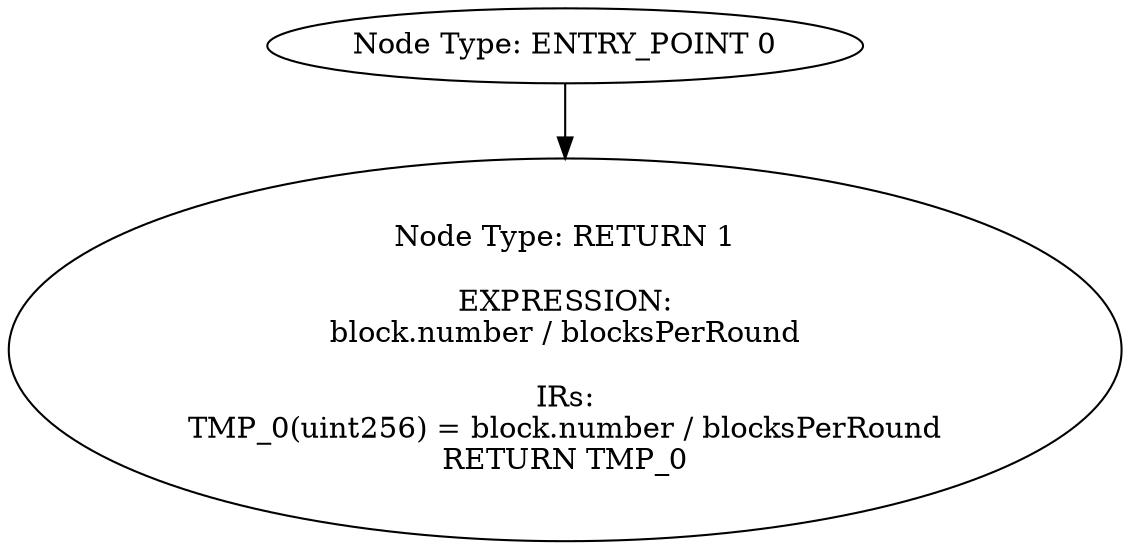 digraph{
0[label="Node Type: ENTRY_POINT 0
"];
0->1;
1[label="Node Type: RETURN 1

EXPRESSION:
block.number / blocksPerRound

IRs:
TMP_0(uint256) = block.number / blocksPerRound
RETURN TMP_0"];
}
